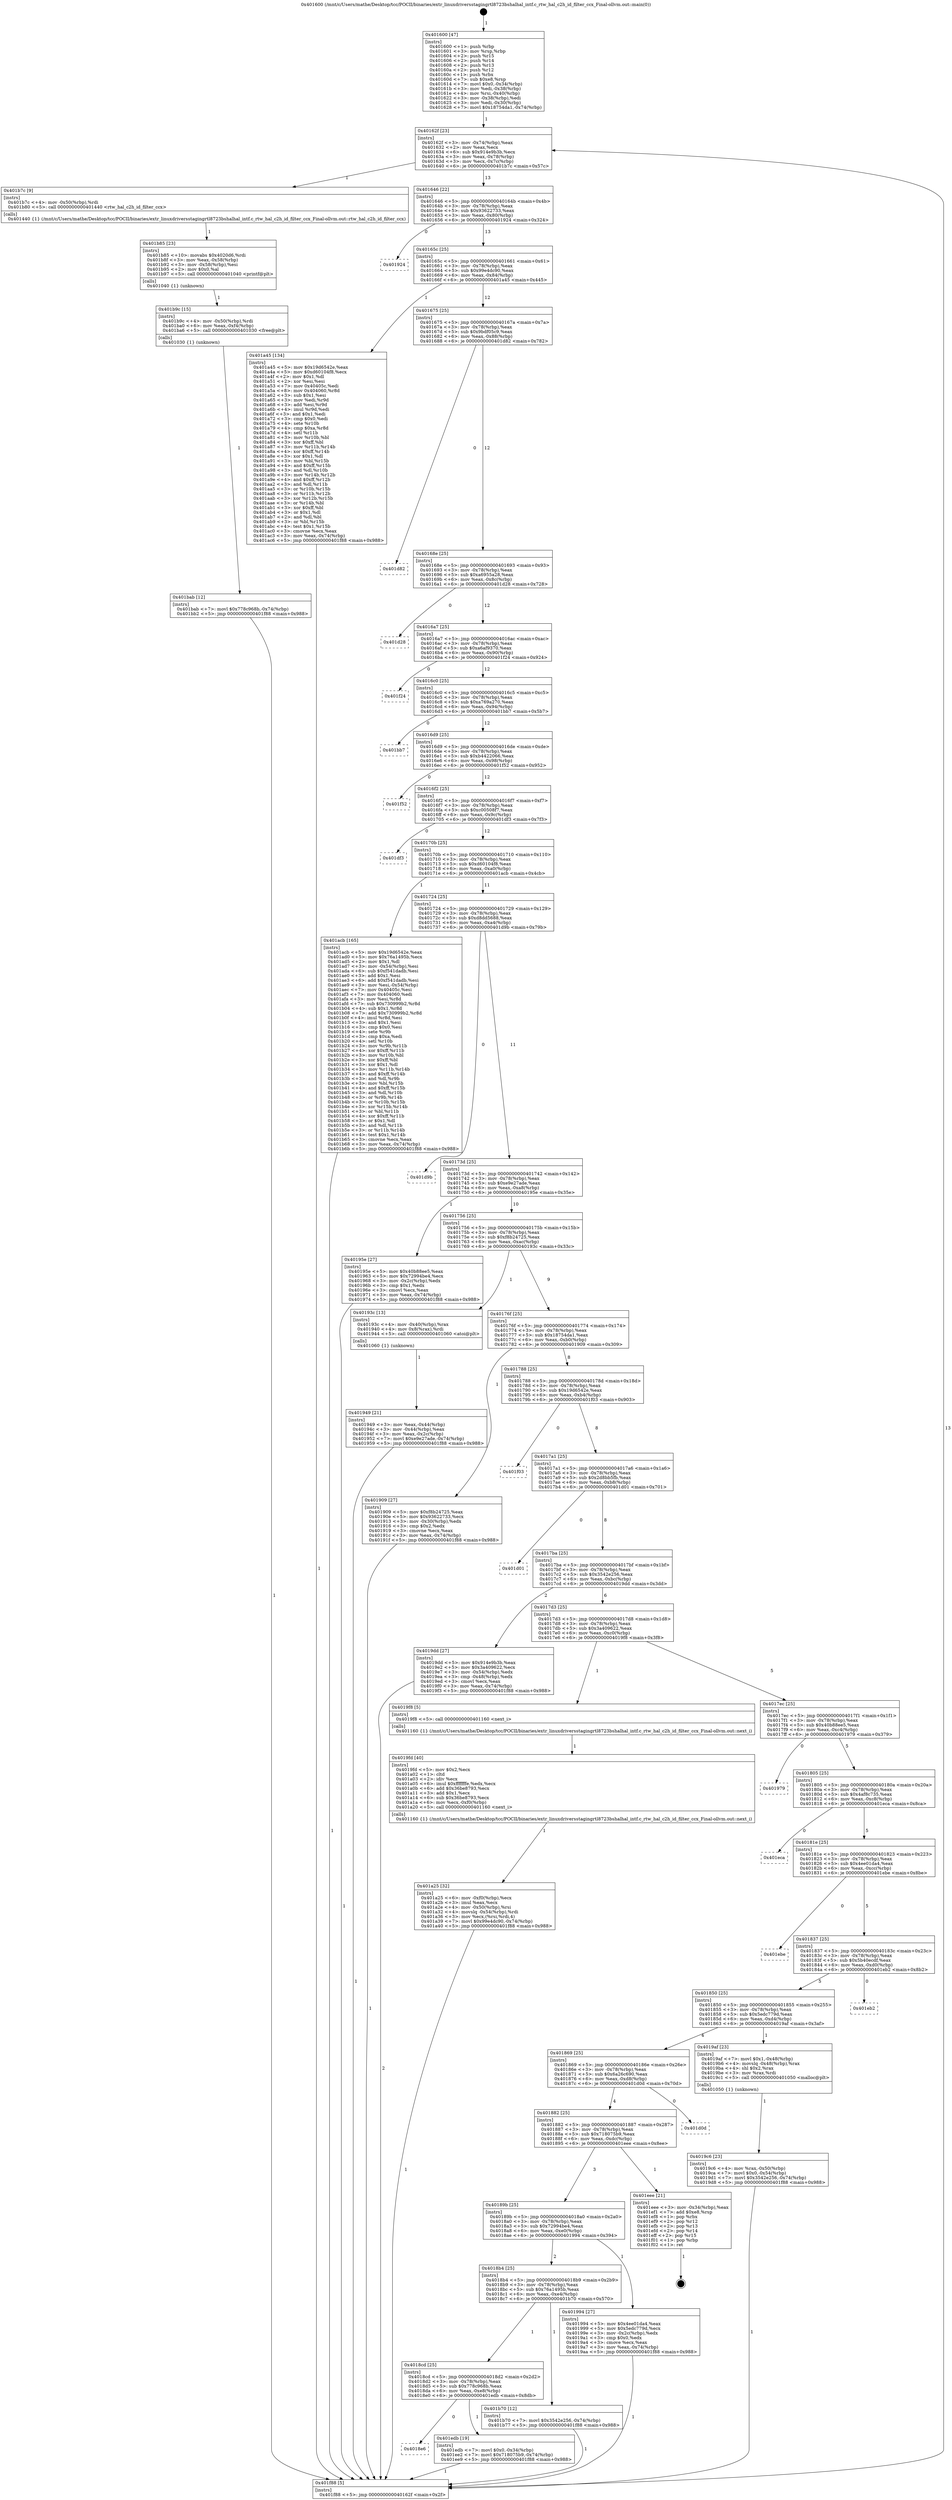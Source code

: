 digraph "0x401600" {
  label = "0x401600 (/mnt/c/Users/mathe/Desktop/tcc/POCII/binaries/extr_linuxdriversstagingrtl8723bshalhal_intf.c_rtw_hal_c2h_id_filter_ccx_Final-ollvm.out::main(0))"
  labelloc = "t"
  node[shape=record]

  Entry [label="",width=0.3,height=0.3,shape=circle,fillcolor=black,style=filled]
  "0x40162f" [label="{
     0x40162f [23]\l
     | [instrs]\l
     &nbsp;&nbsp;0x40162f \<+3\>: mov -0x74(%rbp),%eax\l
     &nbsp;&nbsp;0x401632 \<+2\>: mov %eax,%ecx\l
     &nbsp;&nbsp;0x401634 \<+6\>: sub $0x914e9b3b,%ecx\l
     &nbsp;&nbsp;0x40163a \<+3\>: mov %eax,-0x78(%rbp)\l
     &nbsp;&nbsp;0x40163d \<+3\>: mov %ecx,-0x7c(%rbp)\l
     &nbsp;&nbsp;0x401640 \<+6\>: je 0000000000401b7c \<main+0x57c\>\l
  }"]
  "0x401b7c" [label="{
     0x401b7c [9]\l
     | [instrs]\l
     &nbsp;&nbsp;0x401b7c \<+4\>: mov -0x50(%rbp),%rdi\l
     &nbsp;&nbsp;0x401b80 \<+5\>: call 0000000000401440 \<rtw_hal_c2h_id_filter_ccx\>\l
     | [calls]\l
     &nbsp;&nbsp;0x401440 \{1\} (/mnt/c/Users/mathe/Desktop/tcc/POCII/binaries/extr_linuxdriversstagingrtl8723bshalhal_intf.c_rtw_hal_c2h_id_filter_ccx_Final-ollvm.out::rtw_hal_c2h_id_filter_ccx)\l
  }"]
  "0x401646" [label="{
     0x401646 [22]\l
     | [instrs]\l
     &nbsp;&nbsp;0x401646 \<+5\>: jmp 000000000040164b \<main+0x4b\>\l
     &nbsp;&nbsp;0x40164b \<+3\>: mov -0x78(%rbp),%eax\l
     &nbsp;&nbsp;0x40164e \<+5\>: sub $0x93622733,%eax\l
     &nbsp;&nbsp;0x401653 \<+3\>: mov %eax,-0x80(%rbp)\l
     &nbsp;&nbsp;0x401656 \<+6\>: je 0000000000401924 \<main+0x324\>\l
  }"]
  Exit [label="",width=0.3,height=0.3,shape=circle,fillcolor=black,style=filled,peripheries=2]
  "0x401924" [label="{
     0x401924\l
  }", style=dashed]
  "0x40165c" [label="{
     0x40165c [25]\l
     | [instrs]\l
     &nbsp;&nbsp;0x40165c \<+5\>: jmp 0000000000401661 \<main+0x61\>\l
     &nbsp;&nbsp;0x401661 \<+3\>: mov -0x78(%rbp),%eax\l
     &nbsp;&nbsp;0x401664 \<+5\>: sub $0x99e4dc90,%eax\l
     &nbsp;&nbsp;0x401669 \<+6\>: mov %eax,-0x84(%rbp)\l
     &nbsp;&nbsp;0x40166f \<+6\>: je 0000000000401a45 \<main+0x445\>\l
  }"]
  "0x4018e6" [label="{
     0x4018e6\l
  }", style=dashed]
  "0x401a45" [label="{
     0x401a45 [134]\l
     | [instrs]\l
     &nbsp;&nbsp;0x401a45 \<+5\>: mov $0x19d6542e,%eax\l
     &nbsp;&nbsp;0x401a4a \<+5\>: mov $0xd60104f8,%ecx\l
     &nbsp;&nbsp;0x401a4f \<+2\>: mov $0x1,%dl\l
     &nbsp;&nbsp;0x401a51 \<+2\>: xor %esi,%esi\l
     &nbsp;&nbsp;0x401a53 \<+7\>: mov 0x40405c,%edi\l
     &nbsp;&nbsp;0x401a5a \<+8\>: mov 0x404060,%r8d\l
     &nbsp;&nbsp;0x401a62 \<+3\>: sub $0x1,%esi\l
     &nbsp;&nbsp;0x401a65 \<+3\>: mov %edi,%r9d\l
     &nbsp;&nbsp;0x401a68 \<+3\>: add %esi,%r9d\l
     &nbsp;&nbsp;0x401a6b \<+4\>: imul %r9d,%edi\l
     &nbsp;&nbsp;0x401a6f \<+3\>: and $0x1,%edi\l
     &nbsp;&nbsp;0x401a72 \<+3\>: cmp $0x0,%edi\l
     &nbsp;&nbsp;0x401a75 \<+4\>: sete %r10b\l
     &nbsp;&nbsp;0x401a79 \<+4\>: cmp $0xa,%r8d\l
     &nbsp;&nbsp;0x401a7d \<+4\>: setl %r11b\l
     &nbsp;&nbsp;0x401a81 \<+3\>: mov %r10b,%bl\l
     &nbsp;&nbsp;0x401a84 \<+3\>: xor $0xff,%bl\l
     &nbsp;&nbsp;0x401a87 \<+3\>: mov %r11b,%r14b\l
     &nbsp;&nbsp;0x401a8a \<+4\>: xor $0xff,%r14b\l
     &nbsp;&nbsp;0x401a8e \<+3\>: xor $0x1,%dl\l
     &nbsp;&nbsp;0x401a91 \<+3\>: mov %bl,%r15b\l
     &nbsp;&nbsp;0x401a94 \<+4\>: and $0xff,%r15b\l
     &nbsp;&nbsp;0x401a98 \<+3\>: and %dl,%r10b\l
     &nbsp;&nbsp;0x401a9b \<+3\>: mov %r14b,%r12b\l
     &nbsp;&nbsp;0x401a9e \<+4\>: and $0xff,%r12b\l
     &nbsp;&nbsp;0x401aa2 \<+3\>: and %dl,%r11b\l
     &nbsp;&nbsp;0x401aa5 \<+3\>: or %r10b,%r15b\l
     &nbsp;&nbsp;0x401aa8 \<+3\>: or %r11b,%r12b\l
     &nbsp;&nbsp;0x401aab \<+3\>: xor %r12b,%r15b\l
     &nbsp;&nbsp;0x401aae \<+3\>: or %r14b,%bl\l
     &nbsp;&nbsp;0x401ab1 \<+3\>: xor $0xff,%bl\l
     &nbsp;&nbsp;0x401ab4 \<+3\>: or $0x1,%dl\l
     &nbsp;&nbsp;0x401ab7 \<+2\>: and %dl,%bl\l
     &nbsp;&nbsp;0x401ab9 \<+3\>: or %bl,%r15b\l
     &nbsp;&nbsp;0x401abc \<+4\>: test $0x1,%r15b\l
     &nbsp;&nbsp;0x401ac0 \<+3\>: cmovne %ecx,%eax\l
     &nbsp;&nbsp;0x401ac3 \<+3\>: mov %eax,-0x74(%rbp)\l
     &nbsp;&nbsp;0x401ac6 \<+5\>: jmp 0000000000401f88 \<main+0x988\>\l
  }"]
  "0x401675" [label="{
     0x401675 [25]\l
     | [instrs]\l
     &nbsp;&nbsp;0x401675 \<+5\>: jmp 000000000040167a \<main+0x7a\>\l
     &nbsp;&nbsp;0x40167a \<+3\>: mov -0x78(%rbp),%eax\l
     &nbsp;&nbsp;0x40167d \<+5\>: sub $0x9bdf05c9,%eax\l
     &nbsp;&nbsp;0x401682 \<+6\>: mov %eax,-0x88(%rbp)\l
     &nbsp;&nbsp;0x401688 \<+6\>: je 0000000000401d82 \<main+0x782\>\l
  }"]
  "0x401edb" [label="{
     0x401edb [19]\l
     | [instrs]\l
     &nbsp;&nbsp;0x401edb \<+7\>: movl $0x0,-0x34(%rbp)\l
     &nbsp;&nbsp;0x401ee2 \<+7\>: movl $0x718075b9,-0x74(%rbp)\l
     &nbsp;&nbsp;0x401ee9 \<+5\>: jmp 0000000000401f88 \<main+0x988\>\l
  }"]
  "0x401d82" [label="{
     0x401d82\l
  }", style=dashed]
  "0x40168e" [label="{
     0x40168e [25]\l
     | [instrs]\l
     &nbsp;&nbsp;0x40168e \<+5\>: jmp 0000000000401693 \<main+0x93\>\l
     &nbsp;&nbsp;0x401693 \<+3\>: mov -0x78(%rbp),%eax\l
     &nbsp;&nbsp;0x401696 \<+5\>: sub $0xa6955a28,%eax\l
     &nbsp;&nbsp;0x40169b \<+6\>: mov %eax,-0x8c(%rbp)\l
     &nbsp;&nbsp;0x4016a1 \<+6\>: je 0000000000401d28 \<main+0x728\>\l
  }"]
  "0x401bab" [label="{
     0x401bab [12]\l
     | [instrs]\l
     &nbsp;&nbsp;0x401bab \<+7\>: movl $0x778c968b,-0x74(%rbp)\l
     &nbsp;&nbsp;0x401bb2 \<+5\>: jmp 0000000000401f88 \<main+0x988\>\l
  }"]
  "0x401d28" [label="{
     0x401d28\l
  }", style=dashed]
  "0x4016a7" [label="{
     0x4016a7 [25]\l
     | [instrs]\l
     &nbsp;&nbsp;0x4016a7 \<+5\>: jmp 00000000004016ac \<main+0xac\>\l
     &nbsp;&nbsp;0x4016ac \<+3\>: mov -0x78(%rbp),%eax\l
     &nbsp;&nbsp;0x4016af \<+5\>: sub $0xa6af9370,%eax\l
     &nbsp;&nbsp;0x4016b4 \<+6\>: mov %eax,-0x90(%rbp)\l
     &nbsp;&nbsp;0x4016ba \<+6\>: je 0000000000401f24 \<main+0x924\>\l
  }"]
  "0x401b9c" [label="{
     0x401b9c [15]\l
     | [instrs]\l
     &nbsp;&nbsp;0x401b9c \<+4\>: mov -0x50(%rbp),%rdi\l
     &nbsp;&nbsp;0x401ba0 \<+6\>: mov %eax,-0xf4(%rbp)\l
     &nbsp;&nbsp;0x401ba6 \<+5\>: call 0000000000401030 \<free@plt\>\l
     | [calls]\l
     &nbsp;&nbsp;0x401030 \{1\} (unknown)\l
  }"]
  "0x401f24" [label="{
     0x401f24\l
  }", style=dashed]
  "0x4016c0" [label="{
     0x4016c0 [25]\l
     | [instrs]\l
     &nbsp;&nbsp;0x4016c0 \<+5\>: jmp 00000000004016c5 \<main+0xc5\>\l
     &nbsp;&nbsp;0x4016c5 \<+3\>: mov -0x78(%rbp),%eax\l
     &nbsp;&nbsp;0x4016c8 \<+5\>: sub $0xa769a270,%eax\l
     &nbsp;&nbsp;0x4016cd \<+6\>: mov %eax,-0x94(%rbp)\l
     &nbsp;&nbsp;0x4016d3 \<+6\>: je 0000000000401bb7 \<main+0x5b7\>\l
  }"]
  "0x401b85" [label="{
     0x401b85 [23]\l
     | [instrs]\l
     &nbsp;&nbsp;0x401b85 \<+10\>: movabs $0x4020d6,%rdi\l
     &nbsp;&nbsp;0x401b8f \<+3\>: mov %eax,-0x58(%rbp)\l
     &nbsp;&nbsp;0x401b92 \<+3\>: mov -0x58(%rbp),%esi\l
     &nbsp;&nbsp;0x401b95 \<+2\>: mov $0x0,%al\l
     &nbsp;&nbsp;0x401b97 \<+5\>: call 0000000000401040 \<printf@plt\>\l
     | [calls]\l
     &nbsp;&nbsp;0x401040 \{1\} (unknown)\l
  }"]
  "0x401bb7" [label="{
     0x401bb7\l
  }", style=dashed]
  "0x4016d9" [label="{
     0x4016d9 [25]\l
     | [instrs]\l
     &nbsp;&nbsp;0x4016d9 \<+5\>: jmp 00000000004016de \<main+0xde\>\l
     &nbsp;&nbsp;0x4016de \<+3\>: mov -0x78(%rbp),%eax\l
     &nbsp;&nbsp;0x4016e1 \<+5\>: sub $0xb4422066,%eax\l
     &nbsp;&nbsp;0x4016e6 \<+6\>: mov %eax,-0x98(%rbp)\l
     &nbsp;&nbsp;0x4016ec \<+6\>: je 0000000000401f52 \<main+0x952\>\l
  }"]
  "0x4018cd" [label="{
     0x4018cd [25]\l
     | [instrs]\l
     &nbsp;&nbsp;0x4018cd \<+5\>: jmp 00000000004018d2 \<main+0x2d2\>\l
     &nbsp;&nbsp;0x4018d2 \<+3\>: mov -0x78(%rbp),%eax\l
     &nbsp;&nbsp;0x4018d5 \<+5\>: sub $0x778c968b,%eax\l
     &nbsp;&nbsp;0x4018da \<+6\>: mov %eax,-0xe8(%rbp)\l
     &nbsp;&nbsp;0x4018e0 \<+6\>: je 0000000000401edb \<main+0x8db\>\l
  }"]
  "0x401f52" [label="{
     0x401f52\l
  }", style=dashed]
  "0x4016f2" [label="{
     0x4016f2 [25]\l
     | [instrs]\l
     &nbsp;&nbsp;0x4016f2 \<+5\>: jmp 00000000004016f7 \<main+0xf7\>\l
     &nbsp;&nbsp;0x4016f7 \<+3\>: mov -0x78(%rbp),%eax\l
     &nbsp;&nbsp;0x4016fa \<+5\>: sub $0xc00508f7,%eax\l
     &nbsp;&nbsp;0x4016ff \<+6\>: mov %eax,-0x9c(%rbp)\l
     &nbsp;&nbsp;0x401705 \<+6\>: je 0000000000401df3 \<main+0x7f3\>\l
  }"]
  "0x401b70" [label="{
     0x401b70 [12]\l
     | [instrs]\l
     &nbsp;&nbsp;0x401b70 \<+7\>: movl $0x3542e256,-0x74(%rbp)\l
     &nbsp;&nbsp;0x401b77 \<+5\>: jmp 0000000000401f88 \<main+0x988\>\l
  }"]
  "0x401df3" [label="{
     0x401df3\l
  }", style=dashed]
  "0x40170b" [label="{
     0x40170b [25]\l
     | [instrs]\l
     &nbsp;&nbsp;0x40170b \<+5\>: jmp 0000000000401710 \<main+0x110\>\l
     &nbsp;&nbsp;0x401710 \<+3\>: mov -0x78(%rbp),%eax\l
     &nbsp;&nbsp;0x401713 \<+5\>: sub $0xd60104f8,%eax\l
     &nbsp;&nbsp;0x401718 \<+6\>: mov %eax,-0xa0(%rbp)\l
     &nbsp;&nbsp;0x40171e \<+6\>: je 0000000000401acb \<main+0x4cb\>\l
  }"]
  "0x401a25" [label="{
     0x401a25 [32]\l
     | [instrs]\l
     &nbsp;&nbsp;0x401a25 \<+6\>: mov -0xf0(%rbp),%ecx\l
     &nbsp;&nbsp;0x401a2b \<+3\>: imul %eax,%ecx\l
     &nbsp;&nbsp;0x401a2e \<+4\>: mov -0x50(%rbp),%rsi\l
     &nbsp;&nbsp;0x401a32 \<+4\>: movslq -0x54(%rbp),%rdi\l
     &nbsp;&nbsp;0x401a36 \<+3\>: mov %ecx,(%rsi,%rdi,4)\l
     &nbsp;&nbsp;0x401a39 \<+7\>: movl $0x99e4dc90,-0x74(%rbp)\l
     &nbsp;&nbsp;0x401a40 \<+5\>: jmp 0000000000401f88 \<main+0x988\>\l
  }"]
  "0x401acb" [label="{
     0x401acb [165]\l
     | [instrs]\l
     &nbsp;&nbsp;0x401acb \<+5\>: mov $0x19d6542e,%eax\l
     &nbsp;&nbsp;0x401ad0 \<+5\>: mov $0x76a1495b,%ecx\l
     &nbsp;&nbsp;0x401ad5 \<+2\>: mov $0x1,%dl\l
     &nbsp;&nbsp;0x401ad7 \<+3\>: mov -0x54(%rbp),%esi\l
     &nbsp;&nbsp;0x401ada \<+6\>: sub $0xf541dadb,%esi\l
     &nbsp;&nbsp;0x401ae0 \<+3\>: add $0x1,%esi\l
     &nbsp;&nbsp;0x401ae3 \<+6\>: add $0xf541dadb,%esi\l
     &nbsp;&nbsp;0x401ae9 \<+3\>: mov %esi,-0x54(%rbp)\l
     &nbsp;&nbsp;0x401aec \<+7\>: mov 0x40405c,%esi\l
     &nbsp;&nbsp;0x401af3 \<+7\>: mov 0x404060,%edi\l
     &nbsp;&nbsp;0x401afa \<+3\>: mov %esi,%r8d\l
     &nbsp;&nbsp;0x401afd \<+7\>: sub $0x730999b2,%r8d\l
     &nbsp;&nbsp;0x401b04 \<+4\>: sub $0x1,%r8d\l
     &nbsp;&nbsp;0x401b08 \<+7\>: add $0x730999b2,%r8d\l
     &nbsp;&nbsp;0x401b0f \<+4\>: imul %r8d,%esi\l
     &nbsp;&nbsp;0x401b13 \<+3\>: and $0x1,%esi\l
     &nbsp;&nbsp;0x401b16 \<+3\>: cmp $0x0,%esi\l
     &nbsp;&nbsp;0x401b19 \<+4\>: sete %r9b\l
     &nbsp;&nbsp;0x401b1d \<+3\>: cmp $0xa,%edi\l
     &nbsp;&nbsp;0x401b20 \<+4\>: setl %r10b\l
     &nbsp;&nbsp;0x401b24 \<+3\>: mov %r9b,%r11b\l
     &nbsp;&nbsp;0x401b27 \<+4\>: xor $0xff,%r11b\l
     &nbsp;&nbsp;0x401b2b \<+3\>: mov %r10b,%bl\l
     &nbsp;&nbsp;0x401b2e \<+3\>: xor $0xff,%bl\l
     &nbsp;&nbsp;0x401b31 \<+3\>: xor $0x1,%dl\l
     &nbsp;&nbsp;0x401b34 \<+3\>: mov %r11b,%r14b\l
     &nbsp;&nbsp;0x401b37 \<+4\>: and $0xff,%r14b\l
     &nbsp;&nbsp;0x401b3b \<+3\>: and %dl,%r9b\l
     &nbsp;&nbsp;0x401b3e \<+3\>: mov %bl,%r15b\l
     &nbsp;&nbsp;0x401b41 \<+4\>: and $0xff,%r15b\l
     &nbsp;&nbsp;0x401b45 \<+3\>: and %dl,%r10b\l
     &nbsp;&nbsp;0x401b48 \<+3\>: or %r9b,%r14b\l
     &nbsp;&nbsp;0x401b4b \<+3\>: or %r10b,%r15b\l
     &nbsp;&nbsp;0x401b4e \<+3\>: xor %r15b,%r14b\l
     &nbsp;&nbsp;0x401b51 \<+3\>: or %bl,%r11b\l
     &nbsp;&nbsp;0x401b54 \<+4\>: xor $0xff,%r11b\l
     &nbsp;&nbsp;0x401b58 \<+3\>: or $0x1,%dl\l
     &nbsp;&nbsp;0x401b5b \<+3\>: and %dl,%r11b\l
     &nbsp;&nbsp;0x401b5e \<+3\>: or %r11b,%r14b\l
     &nbsp;&nbsp;0x401b61 \<+4\>: test $0x1,%r14b\l
     &nbsp;&nbsp;0x401b65 \<+3\>: cmovne %ecx,%eax\l
     &nbsp;&nbsp;0x401b68 \<+3\>: mov %eax,-0x74(%rbp)\l
     &nbsp;&nbsp;0x401b6b \<+5\>: jmp 0000000000401f88 \<main+0x988\>\l
  }"]
  "0x401724" [label="{
     0x401724 [25]\l
     | [instrs]\l
     &nbsp;&nbsp;0x401724 \<+5\>: jmp 0000000000401729 \<main+0x129\>\l
     &nbsp;&nbsp;0x401729 \<+3\>: mov -0x78(%rbp),%eax\l
     &nbsp;&nbsp;0x40172c \<+5\>: sub $0xd8dd5688,%eax\l
     &nbsp;&nbsp;0x401731 \<+6\>: mov %eax,-0xa4(%rbp)\l
     &nbsp;&nbsp;0x401737 \<+6\>: je 0000000000401d9b \<main+0x79b\>\l
  }"]
  "0x4019fd" [label="{
     0x4019fd [40]\l
     | [instrs]\l
     &nbsp;&nbsp;0x4019fd \<+5\>: mov $0x2,%ecx\l
     &nbsp;&nbsp;0x401a02 \<+1\>: cltd\l
     &nbsp;&nbsp;0x401a03 \<+2\>: idiv %ecx\l
     &nbsp;&nbsp;0x401a05 \<+6\>: imul $0xfffffffe,%edx,%ecx\l
     &nbsp;&nbsp;0x401a0b \<+6\>: add $0x36be8793,%ecx\l
     &nbsp;&nbsp;0x401a11 \<+3\>: add $0x1,%ecx\l
     &nbsp;&nbsp;0x401a14 \<+6\>: sub $0x36be8793,%ecx\l
     &nbsp;&nbsp;0x401a1a \<+6\>: mov %ecx,-0xf0(%rbp)\l
     &nbsp;&nbsp;0x401a20 \<+5\>: call 0000000000401160 \<next_i\>\l
     | [calls]\l
     &nbsp;&nbsp;0x401160 \{1\} (/mnt/c/Users/mathe/Desktop/tcc/POCII/binaries/extr_linuxdriversstagingrtl8723bshalhal_intf.c_rtw_hal_c2h_id_filter_ccx_Final-ollvm.out::next_i)\l
  }"]
  "0x401d9b" [label="{
     0x401d9b\l
  }", style=dashed]
  "0x40173d" [label="{
     0x40173d [25]\l
     | [instrs]\l
     &nbsp;&nbsp;0x40173d \<+5\>: jmp 0000000000401742 \<main+0x142\>\l
     &nbsp;&nbsp;0x401742 \<+3\>: mov -0x78(%rbp),%eax\l
     &nbsp;&nbsp;0x401745 \<+5\>: sub $0xe9e27ade,%eax\l
     &nbsp;&nbsp;0x40174a \<+6\>: mov %eax,-0xa8(%rbp)\l
     &nbsp;&nbsp;0x401750 \<+6\>: je 000000000040195e \<main+0x35e\>\l
  }"]
  "0x4019c6" [label="{
     0x4019c6 [23]\l
     | [instrs]\l
     &nbsp;&nbsp;0x4019c6 \<+4\>: mov %rax,-0x50(%rbp)\l
     &nbsp;&nbsp;0x4019ca \<+7\>: movl $0x0,-0x54(%rbp)\l
     &nbsp;&nbsp;0x4019d1 \<+7\>: movl $0x3542e256,-0x74(%rbp)\l
     &nbsp;&nbsp;0x4019d8 \<+5\>: jmp 0000000000401f88 \<main+0x988\>\l
  }"]
  "0x40195e" [label="{
     0x40195e [27]\l
     | [instrs]\l
     &nbsp;&nbsp;0x40195e \<+5\>: mov $0x40b88ee5,%eax\l
     &nbsp;&nbsp;0x401963 \<+5\>: mov $0x72994be4,%ecx\l
     &nbsp;&nbsp;0x401968 \<+3\>: mov -0x2c(%rbp),%edx\l
     &nbsp;&nbsp;0x40196b \<+3\>: cmp $0x1,%edx\l
     &nbsp;&nbsp;0x40196e \<+3\>: cmovl %ecx,%eax\l
     &nbsp;&nbsp;0x401971 \<+3\>: mov %eax,-0x74(%rbp)\l
     &nbsp;&nbsp;0x401974 \<+5\>: jmp 0000000000401f88 \<main+0x988\>\l
  }"]
  "0x401756" [label="{
     0x401756 [25]\l
     | [instrs]\l
     &nbsp;&nbsp;0x401756 \<+5\>: jmp 000000000040175b \<main+0x15b\>\l
     &nbsp;&nbsp;0x40175b \<+3\>: mov -0x78(%rbp),%eax\l
     &nbsp;&nbsp;0x40175e \<+5\>: sub $0xf8b24725,%eax\l
     &nbsp;&nbsp;0x401763 \<+6\>: mov %eax,-0xac(%rbp)\l
     &nbsp;&nbsp;0x401769 \<+6\>: je 000000000040193c \<main+0x33c\>\l
  }"]
  "0x4018b4" [label="{
     0x4018b4 [25]\l
     | [instrs]\l
     &nbsp;&nbsp;0x4018b4 \<+5\>: jmp 00000000004018b9 \<main+0x2b9\>\l
     &nbsp;&nbsp;0x4018b9 \<+3\>: mov -0x78(%rbp),%eax\l
     &nbsp;&nbsp;0x4018bc \<+5\>: sub $0x76a1495b,%eax\l
     &nbsp;&nbsp;0x4018c1 \<+6\>: mov %eax,-0xe4(%rbp)\l
     &nbsp;&nbsp;0x4018c7 \<+6\>: je 0000000000401b70 \<main+0x570\>\l
  }"]
  "0x40193c" [label="{
     0x40193c [13]\l
     | [instrs]\l
     &nbsp;&nbsp;0x40193c \<+4\>: mov -0x40(%rbp),%rax\l
     &nbsp;&nbsp;0x401940 \<+4\>: mov 0x8(%rax),%rdi\l
     &nbsp;&nbsp;0x401944 \<+5\>: call 0000000000401060 \<atoi@plt\>\l
     | [calls]\l
     &nbsp;&nbsp;0x401060 \{1\} (unknown)\l
  }"]
  "0x40176f" [label="{
     0x40176f [25]\l
     | [instrs]\l
     &nbsp;&nbsp;0x40176f \<+5\>: jmp 0000000000401774 \<main+0x174\>\l
     &nbsp;&nbsp;0x401774 \<+3\>: mov -0x78(%rbp),%eax\l
     &nbsp;&nbsp;0x401777 \<+5\>: sub $0x18754da1,%eax\l
     &nbsp;&nbsp;0x40177c \<+6\>: mov %eax,-0xb0(%rbp)\l
     &nbsp;&nbsp;0x401782 \<+6\>: je 0000000000401909 \<main+0x309\>\l
  }"]
  "0x401994" [label="{
     0x401994 [27]\l
     | [instrs]\l
     &nbsp;&nbsp;0x401994 \<+5\>: mov $0x4ee01da4,%eax\l
     &nbsp;&nbsp;0x401999 \<+5\>: mov $0x5edc779d,%ecx\l
     &nbsp;&nbsp;0x40199e \<+3\>: mov -0x2c(%rbp),%edx\l
     &nbsp;&nbsp;0x4019a1 \<+3\>: cmp $0x0,%edx\l
     &nbsp;&nbsp;0x4019a4 \<+3\>: cmove %ecx,%eax\l
     &nbsp;&nbsp;0x4019a7 \<+3\>: mov %eax,-0x74(%rbp)\l
     &nbsp;&nbsp;0x4019aa \<+5\>: jmp 0000000000401f88 \<main+0x988\>\l
  }"]
  "0x401909" [label="{
     0x401909 [27]\l
     | [instrs]\l
     &nbsp;&nbsp;0x401909 \<+5\>: mov $0xf8b24725,%eax\l
     &nbsp;&nbsp;0x40190e \<+5\>: mov $0x93622733,%ecx\l
     &nbsp;&nbsp;0x401913 \<+3\>: mov -0x30(%rbp),%edx\l
     &nbsp;&nbsp;0x401916 \<+3\>: cmp $0x2,%edx\l
     &nbsp;&nbsp;0x401919 \<+3\>: cmovne %ecx,%eax\l
     &nbsp;&nbsp;0x40191c \<+3\>: mov %eax,-0x74(%rbp)\l
     &nbsp;&nbsp;0x40191f \<+5\>: jmp 0000000000401f88 \<main+0x988\>\l
  }"]
  "0x401788" [label="{
     0x401788 [25]\l
     | [instrs]\l
     &nbsp;&nbsp;0x401788 \<+5\>: jmp 000000000040178d \<main+0x18d\>\l
     &nbsp;&nbsp;0x40178d \<+3\>: mov -0x78(%rbp),%eax\l
     &nbsp;&nbsp;0x401790 \<+5\>: sub $0x19d6542e,%eax\l
     &nbsp;&nbsp;0x401795 \<+6\>: mov %eax,-0xb4(%rbp)\l
     &nbsp;&nbsp;0x40179b \<+6\>: je 0000000000401f03 \<main+0x903\>\l
  }"]
  "0x401f88" [label="{
     0x401f88 [5]\l
     | [instrs]\l
     &nbsp;&nbsp;0x401f88 \<+5\>: jmp 000000000040162f \<main+0x2f\>\l
  }"]
  "0x401600" [label="{
     0x401600 [47]\l
     | [instrs]\l
     &nbsp;&nbsp;0x401600 \<+1\>: push %rbp\l
     &nbsp;&nbsp;0x401601 \<+3\>: mov %rsp,%rbp\l
     &nbsp;&nbsp;0x401604 \<+2\>: push %r15\l
     &nbsp;&nbsp;0x401606 \<+2\>: push %r14\l
     &nbsp;&nbsp;0x401608 \<+2\>: push %r13\l
     &nbsp;&nbsp;0x40160a \<+2\>: push %r12\l
     &nbsp;&nbsp;0x40160c \<+1\>: push %rbx\l
     &nbsp;&nbsp;0x40160d \<+7\>: sub $0xe8,%rsp\l
     &nbsp;&nbsp;0x401614 \<+7\>: movl $0x0,-0x34(%rbp)\l
     &nbsp;&nbsp;0x40161b \<+3\>: mov %edi,-0x38(%rbp)\l
     &nbsp;&nbsp;0x40161e \<+4\>: mov %rsi,-0x40(%rbp)\l
     &nbsp;&nbsp;0x401622 \<+3\>: mov -0x38(%rbp),%edi\l
     &nbsp;&nbsp;0x401625 \<+3\>: mov %edi,-0x30(%rbp)\l
     &nbsp;&nbsp;0x401628 \<+7\>: movl $0x18754da1,-0x74(%rbp)\l
  }"]
  "0x401949" [label="{
     0x401949 [21]\l
     | [instrs]\l
     &nbsp;&nbsp;0x401949 \<+3\>: mov %eax,-0x44(%rbp)\l
     &nbsp;&nbsp;0x40194c \<+3\>: mov -0x44(%rbp),%eax\l
     &nbsp;&nbsp;0x40194f \<+3\>: mov %eax,-0x2c(%rbp)\l
     &nbsp;&nbsp;0x401952 \<+7\>: movl $0xe9e27ade,-0x74(%rbp)\l
     &nbsp;&nbsp;0x401959 \<+5\>: jmp 0000000000401f88 \<main+0x988\>\l
  }"]
  "0x40189b" [label="{
     0x40189b [25]\l
     | [instrs]\l
     &nbsp;&nbsp;0x40189b \<+5\>: jmp 00000000004018a0 \<main+0x2a0\>\l
     &nbsp;&nbsp;0x4018a0 \<+3\>: mov -0x78(%rbp),%eax\l
     &nbsp;&nbsp;0x4018a3 \<+5\>: sub $0x72994be4,%eax\l
     &nbsp;&nbsp;0x4018a8 \<+6\>: mov %eax,-0xe0(%rbp)\l
     &nbsp;&nbsp;0x4018ae \<+6\>: je 0000000000401994 \<main+0x394\>\l
  }"]
  "0x401f03" [label="{
     0x401f03\l
  }", style=dashed]
  "0x4017a1" [label="{
     0x4017a1 [25]\l
     | [instrs]\l
     &nbsp;&nbsp;0x4017a1 \<+5\>: jmp 00000000004017a6 \<main+0x1a6\>\l
     &nbsp;&nbsp;0x4017a6 \<+3\>: mov -0x78(%rbp),%eax\l
     &nbsp;&nbsp;0x4017a9 \<+5\>: sub $0x2d8bb5fb,%eax\l
     &nbsp;&nbsp;0x4017ae \<+6\>: mov %eax,-0xb8(%rbp)\l
     &nbsp;&nbsp;0x4017b4 \<+6\>: je 0000000000401d01 \<main+0x701\>\l
  }"]
  "0x401eee" [label="{
     0x401eee [21]\l
     | [instrs]\l
     &nbsp;&nbsp;0x401eee \<+3\>: mov -0x34(%rbp),%eax\l
     &nbsp;&nbsp;0x401ef1 \<+7\>: add $0xe8,%rsp\l
     &nbsp;&nbsp;0x401ef8 \<+1\>: pop %rbx\l
     &nbsp;&nbsp;0x401ef9 \<+2\>: pop %r12\l
     &nbsp;&nbsp;0x401efb \<+2\>: pop %r13\l
     &nbsp;&nbsp;0x401efd \<+2\>: pop %r14\l
     &nbsp;&nbsp;0x401eff \<+2\>: pop %r15\l
     &nbsp;&nbsp;0x401f01 \<+1\>: pop %rbp\l
     &nbsp;&nbsp;0x401f02 \<+1\>: ret\l
  }"]
  "0x401d01" [label="{
     0x401d01\l
  }", style=dashed]
  "0x4017ba" [label="{
     0x4017ba [25]\l
     | [instrs]\l
     &nbsp;&nbsp;0x4017ba \<+5\>: jmp 00000000004017bf \<main+0x1bf\>\l
     &nbsp;&nbsp;0x4017bf \<+3\>: mov -0x78(%rbp),%eax\l
     &nbsp;&nbsp;0x4017c2 \<+5\>: sub $0x3542e256,%eax\l
     &nbsp;&nbsp;0x4017c7 \<+6\>: mov %eax,-0xbc(%rbp)\l
     &nbsp;&nbsp;0x4017cd \<+6\>: je 00000000004019dd \<main+0x3dd\>\l
  }"]
  "0x401882" [label="{
     0x401882 [25]\l
     | [instrs]\l
     &nbsp;&nbsp;0x401882 \<+5\>: jmp 0000000000401887 \<main+0x287\>\l
     &nbsp;&nbsp;0x401887 \<+3\>: mov -0x78(%rbp),%eax\l
     &nbsp;&nbsp;0x40188a \<+5\>: sub $0x718075b9,%eax\l
     &nbsp;&nbsp;0x40188f \<+6\>: mov %eax,-0xdc(%rbp)\l
     &nbsp;&nbsp;0x401895 \<+6\>: je 0000000000401eee \<main+0x8ee\>\l
  }"]
  "0x4019dd" [label="{
     0x4019dd [27]\l
     | [instrs]\l
     &nbsp;&nbsp;0x4019dd \<+5\>: mov $0x914e9b3b,%eax\l
     &nbsp;&nbsp;0x4019e2 \<+5\>: mov $0x3a409622,%ecx\l
     &nbsp;&nbsp;0x4019e7 \<+3\>: mov -0x54(%rbp),%edx\l
     &nbsp;&nbsp;0x4019ea \<+3\>: cmp -0x48(%rbp),%edx\l
     &nbsp;&nbsp;0x4019ed \<+3\>: cmovl %ecx,%eax\l
     &nbsp;&nbsp;0x4019f0 \<+3\>: mov %eax,-0x74(%rbp)\l
     &nbsp;&nbsp;0x4019f3 \<+5\>: jmp 0000000000401f88 \<main+0x988\>\l
  }"]
  "0x4017d3" [label="{
     0x4017d3 [25]\l
     | [instrs]\l
     &nbsp;&nbsp;0x4017d3 \<+5\>: jmp 00000000004017d8 \<main+0x1d8\>\l
     &nbsp;&nbsp;0x4017d8 \<+3\>: mov -0x78(%rbp),%eax\l
     &nbsp;&nbsp;0x4017db \<+5\>: sub $0x3a409622,%eax\l
     &nbsp;&nbsp;0x4017e0 \<+6\>: mov %eax,-0xc0(%rbp)\l
     &nbsp;&nbsp;0x4017e6 \<+6\>: je 00000000004019f8 \<main+0x3f8\>\l
  }"]
  "0x401d0d" [label="{
     0x401d0d\l
  }", style=dashed]
  "0x4019f8" [label="{
     0x4019f8 [5]\l
     | [instrs]\l
     &nbsp;&nbsp;0x4019f8 \<+5\>: call 0000000000401160 \<next_i\>\l
     | [calls]\l
     &nbsp;&nbsp;0x401160 \{1\} (/mnt/c/Users/mathe/Desktop/tcc/POCII/binaries/extr_linuxdriversstagingrtl8723bshalhal_intf.c_rtw_hal_c2h_id_filter_ccx_Final-ollvm.out::next_i)\l
  }"]
  "0x4017ec" [label="{
     0x4017ec [25]\l
     | [instrs]\l
     &nbsp;&nbsp;0x4017ec \<+5\>: jmp 00000000004017f1 \<main+0x1f1\>\l
     &nbsp;&nbsp;0x4017f1 \<+3\>: mov -0x78(%rbp),%eax\l
     &nbsp;&nbsp;0x4017f4 \<+5\>: sub $0x40b88ee5,%eax\l
     &nbsp;&nbsp;0x4017f9 \<+6\>: mov %eax,-0xc4(%rbp)\l
     &nbsp;&nbsp;0x4017ff \<+6\>: je 0000000000401979 \<main+0x379\>\l
  }"]
  "0x401869" [label="{
     0x401869 [25]\l
     | [instrs]\l
     &nbsp;&nbsp;0x401869 \<+5\>: jmp 000000000040186e \<main+0x26e\>\l
     &nbsp;&nbsp;0x40186e \<+3\>: mov -0x78(%rbp),%eax\l
     &nbsp;&nbsp;0x401871 \<+5\>: sub $0x6a26c690,%eax\l
     &nbsp;&nbsp;0x401876 \<+6\>: mov %eax,-0xd8(%rbp)\l
     &nbsp;&nbsp;0x40187c \<+6\>: je 0000000000401d0d \<main+0x70d\>\l
  }"]
  "0x401979" [label="{
     0x401979\l
  }", style=dashed]
  "0x401805" [label="{
     0x401805 [25]\l
     | [instrs]\l
     &nbsp;&nbsp;0x401805 \<+5\>: jmp 000000000040180a \<main+0x20a\>\l
     &nbsp;&nbsp;0x40180a \<+3\>: mov -0x78(%rbp),%eax\l
     &nbsp;&nbsp;0x40180d \<+5\>: sub $0x4af8c735,%eax\l
     &nbsp;&nbsp;0x401812 \<+6\>: mov %eax,-0xc8(%rbp)\l
     &nbsp;&nbsp;0x401818 \<+6\>: je 0000000000401eca \<main+0x8ca\>\l
  }"]
  "0x4019af" [label="{
     0x4019af [23]\l
     | [instrs]\l
     &nbsp;&nbsp;0x4019af \<+7\>: movl $0x1,-0x48(%rbp)\l
     &nbsp;&nbsp;0x4019b6 \<+4\>: movslq -0x48(%rbp),%rax\l
     &nbsp;&nbsp;0x4019ba \<+4\>: shl $0x2,%rax\l
     &nbsp;&nbsp;0x4019be \<+3\>: mov %rax,%rdi\l
     &nbsp;&nbsp;0x4019c1 \<+5\>: call 0000000000401050 \<malloc@plt\>\l
     | [calls]\l
     &nbsp;&nbsp;0x401050 \{1\} (unknown)\l
  }"]
  "0x401eca" [label="{
     0x401eca\l
  }", style=dashed]
  "0x40181e" [label="{
     0x40181e [25]\l
     | [instrs]\l
     &nbsp;&nbsp;0x40181e \<+5\>: jmp 0000000000401823 \<main+0x223\>\l
     &nbsp;&nbsp;0x401823 \<+3\>: mov -0x78(%rbp),%eax\l
     &nbsp;&nbsp;0x401826 \<+5\>: sub $0x4ee01da4,%eax\l
     &nbsp;&nbsp;0x40182b \<+6\>: mov %eax,-0xcc(%rbp)\l
     &nbsp;&nbsp;0x401831 \<+6\>: je 0000000000401ebe \<main+0x8be\>\l
  }"]
  "0x401850" [label="{
     0x401850 [25]\l
     | [instrs]\l
     &nbsp;&nbsp;0x401850 \<+5\>: jmp 0000000000401855 \<main+0x255\>\l
     &nbsp;&nbsp;0x401855 \<+3\>: mov -0x78(%rbp),%eax\l
     &nbsp;&nbsp;0x401858 \<+5\>: sub $0x5edc779d,%eax\l
     &nbsp;&nbsp;0x40185d \<+6\>: mov %eax,-0xd4(%rbp)\l
     &nbsp;&nbsp;0x401863 \<+6\>: je 00000000004019af \<main+0x3af\>\l
  }"]
  "0x401ebe" [label="{
     0x401ebe\l
  }", style=dashed]
  "0x401837" [label="{
     0x401837 [25]\l
     | [instrs]\l
     &nbsp;&nbsp;0x401837 \<+5\>: jmp 000000000040183c \<main+0x23c\>\l
     &nbsp;&nbsp;0x40183c \<+3\>: mov -0x78(%rbp),%eax\l
     &nbsp;&nbsp;0x40183f \<+5\>: sub $0x5b40ecdf,%eax\l
     &nbsp;&nbsp;0x401844 \<+6\>: mov %eax,-0xd0(%rbp)\l
     &nbsp;&nbsp;0x40184a \<+6\>: je 0000000000401eb2 \<main+0x8b2\>\l
  }"]
  "0x401eb2" [label="{
     0x401eb2\l
  }", style=dashed]
  Entry -> "0x401600" [label=" 1"]
  "0x40162f" -> "0x401b7c" [label=" 1"]
  "0x40162f" -> "0x401646" [label=" 13"]
  "0x401eee" -> Exit [label=" 1"]
  "0x401646" -> "0x401924" [label=" 0"]
  "0x401646" -> "0x40165c" [label=" 13"]
  "0x401edb" -> "0x401f88" [label=" 1"]
  "0x40165c" -> "0x401a45" [label=" 1"]
  "0x40165c" -> "0x401675" [label=" 12"]
  "0x4018cd" -> "0x4018e6" [label=" 0"]
  "0x401675" -> "0x401d82" [label=" 0"]
  "0x401675" -> "0x40168e" [label=" 12"]
  "0x4018cd" -> "0x401edb" [label=" 1"]
  "0x40168e" -> "0x401d28" [label=" 0"]
  "0x40168e" -> "0x4016a7" [label=" 12"]
  "0x401bab" -> "0x401f88" [label=" 1"]
  "0x4016a7" -> "0x401f24" [label=" 0"]
  "0x4016a7" -> "0x4016c0" [label=" 12"]
  "0x401b9c" -> "0x401bab" [label=" 1"]
  "0x4016c0" -> "0x401bb7" [label=" 0"]
  "0x4016c0" -> "0x4016d9" [label=" 12"]
  "0x401b85" -> "0x401b9c" [label=" 1"]
  "0x4016d9" -> "0x401f52" [label=" 0"]
  "0x4016d9" -> "0x4016f2" [label=" 12"]
  "0x401b7c" -> "0x401b85" [label=" 1"]
  "0x4016f2" -> "0x401df3" [label=" 0"]
  "0x4016f2" -> "0x40170b" [label=" 12"]
  "0x401b70" -> "0x401f88" [label=" 1"]
  "0x40170b" -> "0x401acb" [label=" 1"]
  "0x40170b" -> "0x401724" [label=" 11"]
  "0x4018b4" -> "0x401b70" [label=" 1"]
  "0x401724" -> "0x401d9b" [label=" 0"]
  "0x401724" -> "0x40173d" [label=" 11"]
  "0x4018b4" -> "0x4018cd" [label=" 1"]
  "0x40173d" -> "0x40195e" [label=" 1"]
  "0x40173d" -> "0x401756" [label=" 10"]
  "0x401acb" -> "0x401f88" [label=" 1"]
  "0x401756" -> "0x40193c" [label=" 1"]
  "0x401756" -> "0x40176f" [label=" 9"]
  "0x401a45" -> "0x401f88" [label=" 1"]
  "0x40176f" -> "0x401909" [label=" 1"]
  "0x40176f" -> "0x401788" [label=" 8"]
  "0x401909" -> "0x401f88" [label=" 1"]
  "0x401600" -> "0x40162f" [label=" 1"]
  "0x401f88" -> "0x40162f" [label=" 13"]
  "0x40193c" -> "0x401949" [label=" 1"]
  "0x401949" -> "0x401f88" [label=" 1"]
  "0x40195e" -> "0x401f88" [label=" 1"]
  "0x401a25" -> "0x401f88" [label=" 1"]
  "0x401788" -> "0x401f03" [label=" 0"]
  "0x401788" -> "0x4017a1" [label=" 8"]
  "0x4019f8" -> "0x4019fd" [label=" 1"]
  "0x4017a1" -> "0x401d01" [label=" 0"]
  "0x4017a1" -> "0x4017ba" [label=" 8"]
  "0x4019dd" -> "0x401f88" [label=" 2"]
  "0x4017ba" -> "0x4019dd" [label=" 2"]
  "0x4017ba" -> "0x4017d3" [label=" 6"]
  "0x4019af" -> "0x4019c6" [label=" 1"]
  "0x4017d3" -> "0x4019f8" [label=" 1"]
  "0x4017d3" -> "0x4017ec" [label=" 5"]
  "0x401994" -> "0x401f88" [label=" 1"]
  "0x4017ec" -> "0x401979" [label=" 0"]
  "0x4017ec" -> "0x401805" [label=" 5"]
  "0x40189b" -> "0x401994" [label=" 1"]
  "0x401805" -> "0x401eca" [label=" 0"]
  "0x401805" -> "0x40181e" [label=" 5"]
  "0x4019fd" -> "0x401a25" [label=" 1"]
  "0x40181e" -> "0x401ebe" [label=" 0"]
  "0x40181e" -> "0x401837" [label=" 5"]
  "0x401882" -> "0x401eee" [label=" 1"]
  "0x401837" -> "0x401eb2" [label=" 0"]
  "0x401837" -> "0x401850" [label=" 5"]
  "0x401882" -> "0x40189b" [label=" 3"]
  "0x401850" -> "0x4019af" [label=" 1"]
  "0x401850" -> "0x401869" [label=" 4"]
  "0x40189b" -> "0x4018b4" [label=" 2"]
  "0x401869" -> "0x401d0d" [label=" 0"]
  "0x401869" -> "0x401882" [label=" 4"]
  "0x4019c6" -> "0x401f88" [label=" 1"]
}
